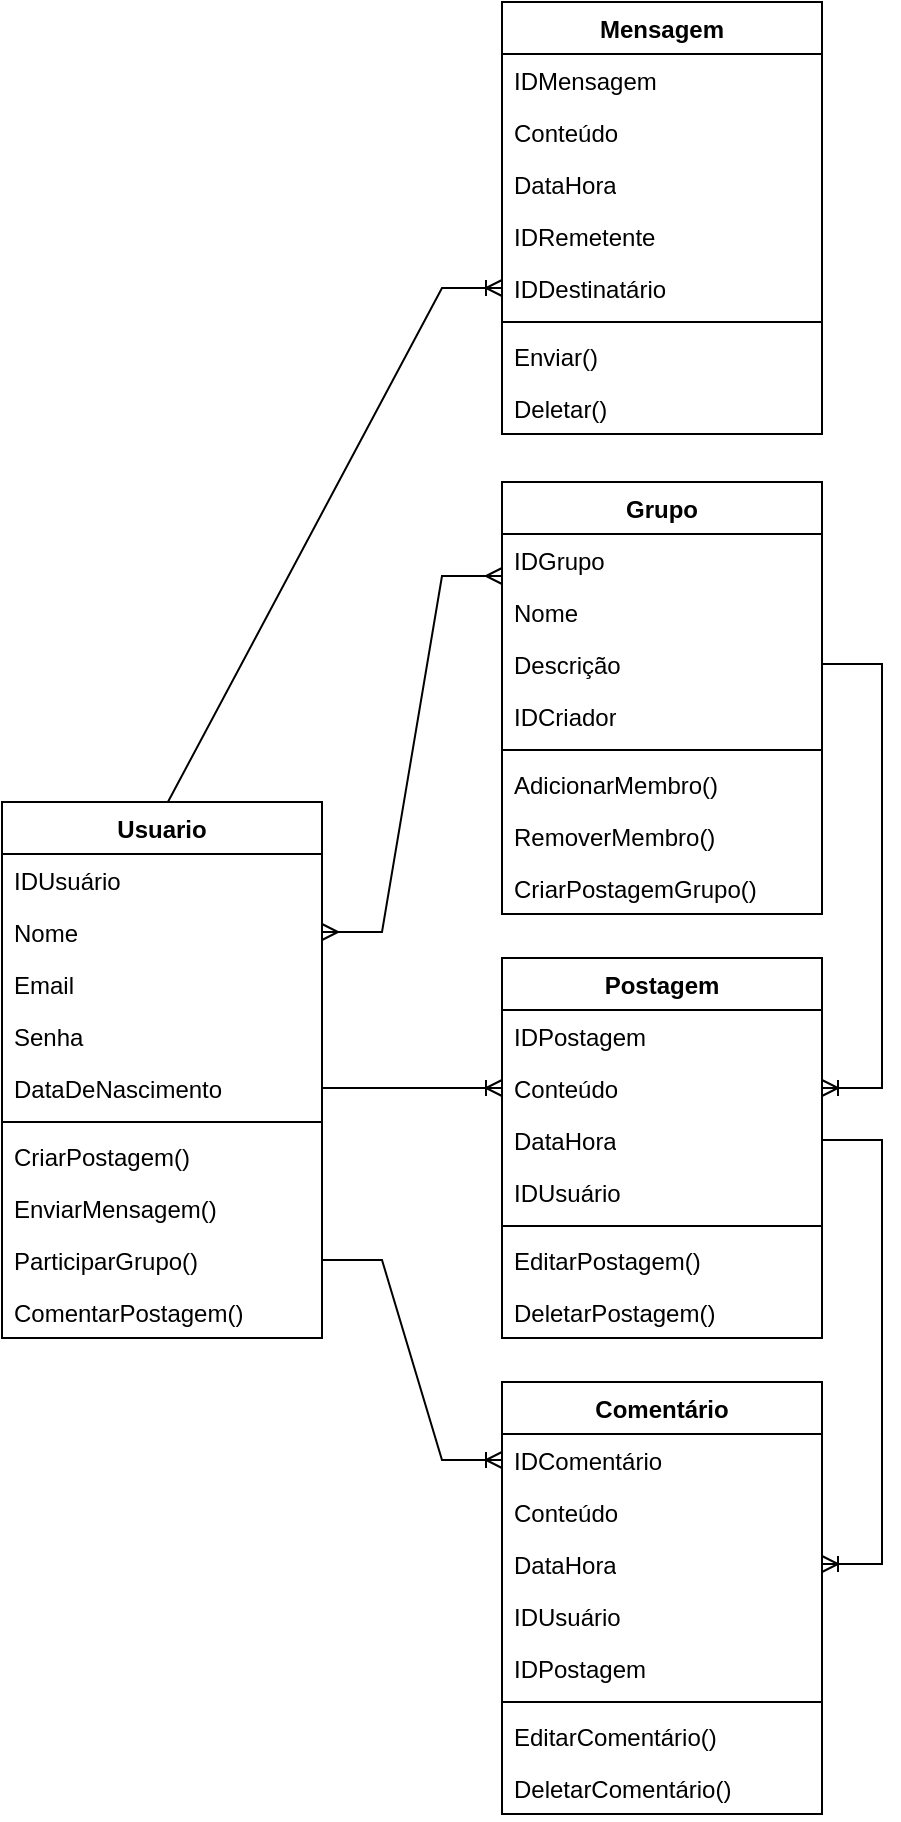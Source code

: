 <mxfile version="24.2.0" type="github">
  <diagram name="Página-1" id="ScOz7lRfuuDPGAUyPSYI">
    <mxGraphModel dx="2049" dy="2283" grid="1" gridSize="10" guides="1" tooltips="1" connect="1" arrows="1" fold="1" page="1" pageScale="1" pageWidth="827" pageHeight="1169" math="0" shadow="0">
      <root>
        <mxCell id="0" />
        <mxCell id="1" parent="0" />
        <mxCell id="bwcWV5bhVWTpJd34gHUj-1" value="Usuario" style="swimlane;fontStyle=1;align=center;verticalAlign=top;childLayout=stackLayout;horizontal=1;startSize=26;horizontalStack=0;resizeParent=1;resizeParentMax=0;resizeLast=0;collapsible=1;marginBottom=0;whiteSpace=wrap;html=1;" vertex="1" parent="1">
          <mxGeometry x="30" y="160" width="160" height="268" as="geometry" />
        </mxCell>
        <mxCell id="bwcWV5bhVWTpJd34gHUj-2" value="IDUsuário" style="text;strokeColor=none;fillColor=none;align=left;verticalAlign=top;spacingLeft=4;spacingRight=4;overflow=hidden;rotatable=0;points=[[0,0.5],[1,0.5]];portConstraint=eastwest;whiteSpace=wrap;html=1;" vertex="1" parent="bwcWV5bhVWTpJd34gHUj-1">
          <mxGeometry y="26" width="160" height="26" as="geometry" />
        </mxCell>
        <mxCell id="bwcWV5bhVWTpJd34gHUj-22" value="Nome" style="text;strokeColor=none;fillColor=none;align=left;verticalAlign=top;spacingLeft=4;spacingRight=4;overflow=hidden;rotatable=0;points=[[0,0.5],[1,0.5]];portConstraint=eastwest;whiteSpace=wrap;html=1;" vertex="1" parent="bwcWV5bhVWTpJd34gHUj-1">
          <mxGeometry y="52" width="160" height="26" as="geometry" />
        </mxCell>
        <mxCell id="bwcWV5bhVWTpJd34gHUj-21" value="Email" style="text;strokeColor=none;fillColor=none;align=left;verticalAlign=top;spacingLeft=4;spacingRight=4;overflow=hidden;rotatable=0;points=[[0,0.5],[1,0.5]];portConstraint=eastwest;whiteSpace=wrap;html=1;" vertex="1" parent="bwcWV5bhVWTpJd34gHUj-1">
          <mxGeometry y="78" width="160" height="26" as="geometry" />
        </mxCell>
        <mxCell id="bwcWV5bhVWTpJd34gHUj-23" value="Senha" style="text;strokeColor=none;fillColor=none;align=left;verticalAlign=top;spacingLeft=4;spacingRight=4;overflow=hidden;rotatable=0;points=[[0,0.5],[1,0.5]];portConstraint=eastwest;whiteSpace=wrap;html=1;" vertex="1" parent="bwcWV5bhVWTpJd34gHUj-1">
          <mxGeometry y="104" width="160" height="26" as="geometry" />
        </mxCell>
        <mxCell id="bwcWV5bhVWTpJd34gHUj-24" value="DataDeNascimento" style="text;strokeColor=none;fillColor=none;align=left;verticalAlign=top;spacingLeft=4;spacingRight=4;overflow=hidden;rotatable=0;points=[[0,0.5],[1,0.5]];portConstraint=eastwest;whiteSpace=wrap;html=1;" vertex="1" parent="bwcWV5bhVWTpJd34gHUj-1">
          <mxGeometry y="130" width="160" height="26" as="geometry" />
        </mxCell>
        <mxCell id="bwcWV5bhVWTpJd34gHUj-3" value="" style="line;strokeWidth=1;fillColor=none;align=left;verticalAlign=middle;spacingTop=-1;spacingLeft=3;spacingRight=3;rotatable=0;labelPosition=right;points=[];portConstraint=eastwest;strokeColor=inherit;" vertex="1" parent="bwcWV5bhVWTpJd34gHUj-1">
          <mxGeometry y="156" width="160" height="8" as="geometry" />
        </mxCell>
        <mxCell id="bwcWV5bhVWTpJd34gHUj-4" value="CriarPostagem()" style="text;strokeColor=none;fillColor=none;align=left;verticalAlign=top;spacingLeft=4;spacingRight=4;overflow=hidden;rotatable=0;points=[[0,0.5],[1,0.5]];portConstraint=eastwest;whiteSpace=wrap;html=1;" vertex="1" parent="bwcWV5bhVWTpJd34gHUj-1">
          <mxGeometry y="164" width="160" height="26" as="geometry" />
        </mxCell>
        <mxCell id="bwcWV5bhVWTpJd34gHUj-26" value="EnviarMensagem()" style="text;strokeColor=none;fillColor=none;align=left;verticalAlign=top;spacingLeft=4;spacingRight=4;overflow=hidden;rotatable=0;points=[[0,0.5],[1,0.5]];portConstraint=eastwest;whiteSpace=wrap;html=1;" vertex="1" parent="bwcWV5bhVWTpJd34gHUj-1">
          <mxGeometry y="190" width="160" height="26" as="geometry" />
        </mxCell>
        <mxCell id="bwcWV5bhVWTpJd34gHUj-27" value="ParticiparGrupo()" style="text;strokeColor=none;fillColor=none;align=left;verticalAlign=top;spacingLeft=4;spacingRight=4;overflow=hidden;rotatable=0;points=[[0,0.5],[1,0.5]];portConstraint=eastwest;whiteSpace=wrap;html=1;" vertex="1" parent="bwcWV5bhVWTpJd34gHUj-1">
          <mxGeometry y="216" width="160" height="26" as="geometry" />
        </mxCell>
        <mxCell id="bwcWV5bhVWTpJd34gHUj-25" value="ComentarPostagem()" style="text;strokeColor=none;fillColor=none;align=left;verticalAlign=top;spacingLeft=4;spacingRight=4;overflow=hidden;rotatable=0;points=[[0,0.5],[1,0.5]];portConstraint=eastwest;whiteSpace=wrap;html=1;" vertex="1" parent="bwcWV5bhVWTpJd34gHUj-1">
          <mxGeometry y="242" width="160" height="26" as="geometry" />
        </mxCell>
        <mxCell id="bwcWV5bhVWTpJd34gHUj-5" value="Postagem&lt;div&gt;&lt;br&gt;&lt;/div&gt;" style="swimlane;fontStyle=1;align=center;verticalAlign=top;childLayout=stackLayout;horizontal=1;startSize=26;horizontalStack=0;resizeParent=1;resizeParentMax=0;resizeLast=0;collapsible=1;marginBottom=0;whiteSpace=wrap;html=1;" vertex="1" parent="1">
          <mxGeometry x="280" y="238" width="160" height="190" as="geometry" />
        </mxCell>
        <mxCell id="bwcWV5bhVWTpJd34gHUj-6" value="IDPostagem" style="text;strokeColor=none;fillColor=none;align=left;verticalAlign=top;spacingLeft=4;spacingRight=4;overflow=hidden;rotatable=0;points=[[0,0.5],[1,0.5]];portConstraint=eastwest;whiteSpace=wrap;html=1;" vertex="1" parent="bwcWV5bhVWTpJd34gHUj-5">
          <mxGeometry y="26" width="160" height="26" as="geometry" />
        </mxCell>
        <mxCell id="bwcWV5bhVWTpJd34gHUj-30" value="Conteúdo" style="text;strokeColor=none;fillColor=none;align=left;verticalAlign=top;spacingLeft=4;spacingRight=4;overflow=hidden;rotatable=0;points=[[0,0.5],[1,0.5]];portConstraint=eastwest;whiteSpace=wrap;html=1;" vertex="1" parent="bwcWV5bhVWTpJd34gHUj-5">
          <mxGeometry y="52" width="160" height="26" as="geometry" />
        </mxCell>
        <mxCell id="bwcWV5bhVWTpJd34gHUj-29" value="DataHora" style="text;strokeColor=none;fillColor=none;align=left;verticalAlign=top;spacingLeft=4;spacingRight=4;overflow=hidden;rotatable=0;points=[[0,0.5],[1,0.5]];portConstraint=eastwest;whiteSpace=wrap;html=1;" vertex="1" parent="bwcWV5bhVWTpJd34gHUj-5">
          <mxGeometry y="78" width="160" height="26" as="geometry" />
        </mxCell>
        <mxCell id="bwcWV5bhVWTpJd34gHUj-28" value="IDUsuário" style="text;strokeColor=none;fillColor=none;align=left;verticalAlign=top;spacingLeft=4;spacingRight=4;overflow=hidden;rotatable=0;points=[[0,0.5],[1,0.5]];portConstraint=eastwest;whiteSpace=wrap;html=1;" vertex="1" parent="bwcWV5bhVWTpJd34gHUj-5">
          <mxGeometry y="104" width="160" height="26" as="geometry" />
        </mxCell>
        <mxCell id="bwcWV5bhVWTpJd34gHUj-7" value="" style="line;strokeWidth=1;fillColor=none;align=left;verticalAlign=middle;spacingTop=-1;spacingLeft=3;spacingRight=3;rotatable=0;labelPosition=right;points=[];portConstraint=eastwest;strokeColor=inherit;" vertex="1" parent="bwcWV5bhVWTpJd34gHUj-5">
          <mxGeometry y="130" width="160" height="8" as="geometry" />
        </mxCell>
        <mxCell id="bwcWV5bhVWTpJd34gHUj-31" value="EditarPostagem()" style="text;strokeColor=none;fillColor=none;align=left;verticalAlign=top;spacingLeft=4;spacingRight=4;overflow=hidden;rotatable=0;points=[[0,0.5],[1,0.5]];portConstraint=eastwest;whiteSpace=wrap;html=1;" vertex="1" parent="bwcWV5bhVWTpJd34gHUj-5">
          <mxGeometry y="138" width="160" height="26" as="geometry" />
        </mxCell>
        <mxCell id="bwcWV5bhVWTpJd34gHUj-8" value="DeletarPostagem()" style="text;strokeColor=none;fillColor=none;align=left;verticalAlign=top;spacingLeft=4;spacingRight=4;overflow=hidden;rotatable=0;points=[[0,0.5],[1,0.5]];portConstraint=eastwest;whiteSpace=wrap;html=1;" vertex="1" parent="bwcWV5bhVWTpJd34gHUj-5">
          <mxGeometry y="164" width="160" height="26" as="geometry" />
        </mxCell>
        <mxCell id="bwcWV5bhVWTpJd34gHUj-9" value="Comentário&lt;div&gt;&lt;br&gt;&lt;/div&gt;" style="swimlane;fontStyle=1;align=center;verticalAlign=top;childLayout=stackLayout;horizontal=1;startSize=26;horizontalStack=0;resizeParent=1;resizeParentMax=0;resizeLast=0;collapsible=1;marginBottom=0;whiteSpace=wrap;html=1;" vertex="1" parent="1">
          <mxGeometry x="280" y="450" width="160" height="216" as="geometry" />
        </mxCell>
        <mxCell id="bwcWV5bhVWTpJd34gHUj-10" value=" IDComentário" style="text;strokeColor=none;fillColor=none;align=left;verticalAlign=top;spacingLeft=4;spacingRight=4;overflow=hidden;rotatable=0;points=[[0,0.5],[1,0.5]];portConstraint=eastwest;whiteSpace=wrap;html=1;" vertex="1" parent="bwcWV5bhVWTpJd34gHUj-9">
          <mxGeometry y="26" width="160" height="26" as="geometry" />
        </mxCell>
        <mxCell id="bwcWV5bhVWTpJd34gHUj-33" value="Conteúdo" style="text;strokeColor=none;fillColor=none;align=left;verticalAlign=top;spacingLeft=4;spacingRight=4;overflow=hidden;rotatable=0;points=[[0,0.5],[1,0.5]];portConstraint=eastwest;whiteSpace=wrap;html=1;" vertex="1" parent="bwcWV5bhVWTpJd34gHUj-9">
          <mxGeometry y="52" width="160" height="26" as="geometry" />
        </mxCell>
        <mxCell id="bwcWV5bhVWTpJd34gHUj-34" value="DataHora" style="text;strokeColor=none;fillColor=none;align=left;verticalAlign=top;spacingLeft=4;spacingRight=4;overflow=hidden;rotatable=0;points=[[0,0.5],[1,0.5]];portConstraint=eastwest;whiteSpace=wrap;html=1;" vertex="1" parent="bwcWV5bhVWTpJd34gHUj-9">
          <mxGeometry y="78" width="160" height="26" as="geometry" />
        </mxCell>
        <mxCell id="bwcWV5bhVWTpJd34gHUj-32" value=" IDUsuário" style="text;strokeColor=none;fillColor=none;align=left;verticalAlign=top;spacingLeft=4;spacingRight=4;overflow=hidden;rotatable=0;points=[[0,0.5],[1,0.5]];portConstraint=eastwest;whiteSpace=wrap;html=1;" vertex="1" parent="bwcWV5bhVWTpJd34gHUj-9">
          <mxGeometry y="104" width="160" height="26" as="geometry" />
        </mxCell>
        <mxCell id="bwcWV5bhVWTpJd34gHUj-35" value="IDPostagem" style="text;strokeColor=none;fillColor=none;align=left;verticalAlign=top;spacingLeft=4;spacingRight=4;overflow=hidden;rotatable=0;points=[[0,0.5],[1,0.5]];portConstraint=eastwest;whiteSpace=wrap;html=1;" vertex="1" parent="bwcWV5bhVWTpJd34gHUj-9">
          <mxGeometry y="130" width="160" height="26" as="geometry" />
        </mxCell>
        <mxCell id="bwcWV5bhVWTpJd34gHUj-11" value="" style="line;strokeWidth=1;fillColor=none;align=left;verticalAlign=middle;spacingTop=-1;spacingLeft=3;spacingRight=3;rotatable=0;labelPosition=right;points=[];portConstraint=eastwest;strokeColor=inherit;" vertex="1" parent="bwcWV5bhVWTpJd34gHUj-9">
          <mxGeometry y="156" width="160" height="8" as="geometry" />
        </mxCell>
        <mxCell id="bwcWV5bhVWTpJd34gHUj-12" value="EditarComentário()" style="text;strokeColor=none;fillColor=none;align=left;verticalAlign=top;spacingLeft=4;spacingRight=4;overflow=hidden;rotatable=0;points=[[0,0.5],[1,0.5]];portConstraint=eastwest;whiteSpace=wrap;html=1;" vertex="1" parent="bwcWV5bhVWTpJd34gHUj-9">
          <mxGeometry y="164" width="160" height="26" as="geometry" />
        </mxCell>
        <mxCell id="bwcWV5bhVWTpJd34gHUj-37" value="DeletarComentário()&lt;div&gt;&lt;br&gt;&lt;/div&gt;" style="text;strokeColor=none;fillColor=none;align=left;verticalAlign=top;spacingLeft=4;spacingRight=4;overflow=hidden;rotatable=0;points=[[0,0.5],[1,0.5]];portConstraint=eastwest;whiteSpace=wrap;html=1;" vertex="1" parent="bwcWV5bhVWTpJd34gHUj-9">
          <mxGeometry y="190" width="160" height="26" as="geometry" />
        </mxCell>
        <mxCell id="bwcWV5bhVWTpJd34gHUj-13" value="Grupo&lt;span style=&quot;color: rgba(0, 0, 0, 0); font-family: monospace; font-size: 0px; font-weight: 400; text-align: start; text-wrap: nowrap;&quot;&gt;%3CmxGraphModel%3E%3Croot%3E%3CmxCell%20id%3D%220%22%2F%3E%3CmxCell%20id%3D%221%22%20parent%3D%220%22%2F%3E%3CmxCell%20id%3D%222%22%20value%3D%22Usuario%22%20style%3D%22swimlane%3BfontStyle%3D1%3Balign%3Dcenter%3BverticalAlign%3Dtop%3BchildLayout%3DstackLayout%3Bhorizontal%3D1%3BstartSize%3D26%3BhorizontalStack%3D0%3BresizeParent%3D1%3BresizeParentMax%3D0%3BresizeLast%3D0%3Bcollapsible%3D1%3BmarginBottom%3D0%3BwhiteSpace%3Dwrap%3Bhtml%3D1%3B%22%20vertex%3D%221%22%20parent%3D%221%22%3E%3CmxGeometry%20x%3D%22330%22%20y%3D%22360%22%20width%3D%22160%22%20height%3D%2286%22%20as%3D%22geometry%22%2F%3E%3C%2FmxCell%3E%3CmxCell%20id%3D%223%22%20value%3D%22%2B%20field%3A%20type%22%20style%3D%22text%3BstrokeColor%3Dnone%3BfillColor%3Dnone%3Balign%3Dleft%3BverticalAlign%3Dtop%3BspacingLeft%3D4%3BspacingRight%3D4%3Boverflow%3Dhidden%3Brotatable%3D0%3Bpoints%3D%5B%5B0%2C0.5%5D%2C%5B1%2C0.5%5D%5D%3BportConstraint%3Deastwest%3BwhiteSpace%3Dwrap%3Bhtml%3D1%3B%22%20vertex%3D%221%22%20parent%3D%222%22%3E%3CmxGeometry%20y%3D%2226%22%20width%3D%22160%22%20height%3D%2226%22%20as%3D%22geometry%22%2F%3E%3C%2FmxCell%3E%3CmxCell%20id%3D%224%22%20value%3D%22%22%20style%3D%22line%3BstrokeWidth%3D1%3BfillColor%3Dnone%3Balign%3Dleft%3BverticalAlign%3Dmiddle%3BspacingTop%3D-1%3BspacingLeft%3D3%3BspacingRight%3D3%3Brotatable%3D0%3BlabelPosition%3Dright%3Bpoints%3D%5B%5D%3BportConstraint%3Deastwest%3BstrokeColor%3Dinherit%3B%22%20vertex%3D%221%22%20parent%3D%222%22%3E%3CmxGeometry%20y%3D%2252%22%20width%3D%22160%22%20height%3D%228%22%20as%3D%22geometry%22%2F%3E%3C%2FmxCell%3E%3CmxCell%20id%3D%225%22%20value%3D%22%2B%20method(type)%3A%20type%22%20style%3D%22text%3BstrokeColor%3Dnone%3BfillColor%3Dnone%3Balign%3Dleft%3BverticalAlign%3Dtop%3BspacingLeft%3D4%3BspacingRight%3D4%3Boverflow%3Dhidden%3Brotatable%3D0%3Bpoints%3D%5B%5B0%2C0.5%5D%2C%5B1%2C0.5%5D%5D%3BportConstraint%3Deastwest%3BwhiteSpace%3Dwrap%3Bhtml%3D1%3B%22%20vertex%3D%221%22%20parent%3D%222%22%3E%3CmxGeometry%20y%3D%2260%22%20width%3D%22160%22%20height%3D%2226%22%20as%3D%22geometry%22%2F%3E%3C%2FmxCell%3E%3C%2Froot%3E%3C%2FmxGraphModel%3E&lt;/span&gt;" style="swimlane;fontStyle=1;align=center;verticalAlign=top;childLayout=stackLayout;horizontal=1;startSize=26;horizontalStack=0;resizeParent=1;resizeParentMax=0;resizeLast=0;collapsible=1;marginBottom=0;whiteSpace=wrap;html=1;" vertex="1" parent="1">
          <mxGeometry x="280" width="160" height="216" as="geometry" />
        </mxCell>
        <mxCell id="bwcWV5bhVWTpJd34gHUj-38" value="IDGrupo" style="text;strokeColor=none;fillColor=none;align=left;verticalAlign=top;spacingLeft=4;spacingRight=4;overflow=hidden;rotatable=0;points=[[0,0.5],[1,0.5]];portConstraint=eastwest;whiteSpace=wrap;html=1;" vertex="1" parent="bwcWV5bhVWTpJd34gHUj-13">
          <mxGeometry y="26" width="160" height="26" as="geometry" />
        </mxCell>
        <mxCell id="bwcWV5bhVWTpJd34gHUj-39" value="Nome" style="text;strokeColor=none;fillColor=none;align=left;verticalAlign=top;spacingLeft=4;spacingRight=4;overflow=hidden;rotatable=0;points=[[0,0.5],[1,0.5]];portConstraint=eastwest;whiteSpace=wrap;html=1;" vertex="1" parent="bwcWV5bhVWTpJd34gHUj-13">
          <mxGeometry y="52" width="160" height="26" as="geometry" />
        </mxCell>
        <mxCell id="bwcWV5bhVWTpJd34gHUj-44" value="Descrição" style="text;strokeColor=none;fillColor=none;align=left;verticalAlign=top;spacingLeft=4;spacingRight=4;overflow=hidden;rotatable=0;points=[[0,0.5],[1,0.5]];portConstraint=eastwest;whiteSpace=wrap;html=1;" vertex="1" parent="bwcWV5bhVWTpJd34gHUj-13">
          <mxGeometry y="78" width="160" height="26" as="geometry" />
        </mxCell>
        <mxCell id="bwcWV5bhVWTpJd34gHUj-14" value="IDCriador" style="text;strokeColor=none;fillColor=none;align=left;verticalAlign=top;spacingLeft=4;spacingRight=4;overflow=hidden;rotatable=0;points=[[0,0.5],[1,0.5]];portConstraint=eastwest;whiteSpace=wrap;html=1;" vertex="1" parent="bwcWV5bhVWTpJd34gHUj-13">
          <mxGeometry y="104" width="160" height="26" as="geometry" />
        </mxCell>
        <mxCell id="bwcWV5bhVWTpJd34gHUj-15" value="" style="line;strokeWidth=1;fillColor=none;align=left;verticalAlign=middle;spacingTop=-1;spacingLeft=3;spacingRight=3;rotatable=0;labelPosition=right;points=[];portConstraint=eastwest;strokeColor=inherit;" vertex="1" parent="bwcWV5bhVWTpJd34gHUj-13">
          <mxGeometry y="130" width="160" height="8" as="geometry" />
        </mxCell>
        <mxCell id="bwcWV5bhVWTpJd34gHUj-45" value="AdicionarMembro()" style="text;strokeColor=none;fillColor=none;align=left;verticalAlign=top;spacingLeft=4;spacingRight=4;overflow=hidden;rotatable=0;points=[[0,0.5],[1,0.5]];portConstraint=eastwest;whiteSpace=wrap;html=1;" vertex="1" parent="bwcWV5bhVWTpJd34gHUj-13">
          <mxGeometry y="138" width="160" height="26" as="geometry" />
        </mxCell>
        <mxCell id="bwcWV5bhVWTpJd34gHUj-46" value="RemoverMembro()" style="text;strokeColor=none;fillColor=none;align=left;verticalAlign=top;spacingLeft=4;spacingRight=4;overflow=hidden;rotatable=0;points=[[0,0.5],[1,0.5]];portConstraint=eastwest;whiteSpace=wrap;html=1;" vertex="1" parent="bwcWV5bhVWTpJd34gHUj-13">
          <mxGeometry y="164" width="160" height="26" as="geometry" />
        </mxCell>
        <mxCell id="bwcWV5bhVWTpJd34gHUj-16" value="CriarPostagemGrupo()" style="text;strokeColor=none;fillColor=none;align=left;verticalAlign=top;spacingLeft=4;spacingRight=4;overflow=hidden;rotatable=0;points=[[0,0.5],[1,0.5]];portConstraint=eastwest;whiteSpace=wrap;html=1;" vertex="1" parent="bwcWV5bhVWTpJd34gHUj-13">
          <mxGeometry y="190" width="160" height="26" as="geometry" />
        </mxCell>
        <mxCell id="bwcWV5bhVWTpJd34gHUj-17" value="Mensagem" style="swimlane;fontStyle=1;align=center;verticalAlign=top;childLayout=stackLayout;horizontal=1;startSize=26;horizontalStack=0;resizeParent=1;resizeParentMax=0;resizeLast=0;collapsible=1;marginBottom=0;whiteSpace=wrap;html=1;" vertex="1" parent="1">
          <mxGeometry x="280" y="-240" width="160" height="216" as="geometry" />
        </mxCell>
        <mxCell id="bwcWV5bhVWTpJd34gHUj-18" value="IDMensagem" style="text;strokeColor=none;fillColor=none;align=left;verticalAlign=top;spacingLeft=4;spacingRight=4;overflow=hidden;rotatable=0;points=[[0,0.5],[1,0.5]];portConstraint=eastwest;whiteSpace=wrap;html=1;" vertex="1" parent="bwcWV5bhVWTpJd34gHUj-17">
          <mxGeometry y="26" width="160" height="26" as="geometry" />
        </mxCell>
        <mxCell id="bwcWV5bhVWTpJd34gHUj-48" value="Conteúdo" style="text;strokeColor=none;fillColor=none;align=left;verticalAlign=top;spacingLeft=4;spacingRight=4;overflow=hidden;rotatable=0;points=[[0,0.5],[1,0.5]];portConstraint=eastwest;whiteSpace=wrap;html=1;" vertex="1" parent="bwcWV5bhVWTpJd34gHUj-17">
          <mxGeometry y="52" width="160" height="26" as="geometry" />
        </mxCell>
        <mxCell id="bwcWV5bhVWTpJd34gHUj-49" value="DataHora" style="text;strokeColor=none;fillColor=none;align=left;verticalAlign=top;spacingLeft=4;spacingRight=4;overflow=hidden;rotatable=0;points=[[0,0.5],[1,0.5]];portConstraint=eastwest;whiteSpace=wrap;html=1;" vertex="1" parent="bwcWV5bhVWTpJd34gHUj-17">
          <mxGeometry y="78" width="160" height="26" as="geometry" />
        </mxCell>
        <mxCell id="bwcWV5bhVWTpJd34gHUj-50" value=" IDRemetente" style="text;strokeColor=none;fillColor=none;align=left;verticalAlign=top;spacingLeft=4;spacingRight=4;overflow=hidden;rotatable=0;points=[[0,0.5],[1,0.5]];portConstraint=eastwest;whiteSpace=wrap;html=1;" vertex="1" parent="bwcWV5bhVWTpJd34gHUj-17">
          <mxGeometry y="104" width="160" height="26" as="geometry" />
        </mxCell>
        <mxCell id="bwcWV5bhVWTpJd34gHUj-47" value="IDDestinatário" style="text;strokeColor=none;fillColor=none;align=left;verticalAlign=top;spacingLeft=4;spacingRight=4;overflow=hidden;rotatable=0;points=[[0,0.5],[1,0.5]];portConstraint=eastwest;whiteSpace=wrap;html=1;" vertex="1" parent="bwcWV5bhVWTpJd34gHUj-17">
          <mxGeometry y="130" width="160" height="26" as="geometry" />
        </mxCell>
        <mxCell id="bwcWV5bhVWTpJd34gHUj-19" value="" style="line;strokeWidth=1;fillColor=none;align=left;verticalAlign=middle;spacingTop=-1;spacingLeft=3;spacingRight=3;rotatable=0;labelPosition=right;points=[];portConstraint=eastwest;strokeColor=inherit;" vertex="1" parent="bwcWV5bhVWTpJd34gHUj-17">
          <mxGeometry y="156" width="160" height="8" as="geometry" />
        </mxCell>
        <mxCell id="bwcWV5bhVWTpJd34gHUj-51" value="Enviar()" style="text;strokeColor=none;fillColor=none;align=left;verticalAlign=top;spacingLeft=4;spacingRight=4;overflow=hidden;rotatable=0;points=[[0,0.5],[1,0.5]];portConstraint=eastwest;whiteSpace=wrap;html=1;" vertex="1" parent="bwcWV5bhVWTpJd34gHUj-17">
          <mxGeometry y="164" width="160" height="26" as="geometry" />
        </mxCell>
        <mxCell id="bwcWV5bhVWTpJd34gHUj-20" value="Deletar()" style="text;strokeColor=none;fillColor=none;align=left;verticalAlign=top;spacingLeft=4;spacingRight=4;overflow=hidden;rotatable=0;points=[[0,0.5],[1,0.5]];portConstraint=eastwest;whiteSpace=wrap;html=1;" vertex="1" parent="bwcWV5bhVWTpJd34gHUj-17">
          <mxGeometry y="190" width="160" height="26" as="geometry" />
        </mxCell>
        <mxCell id="bwcWV5bhVWTpJd34gHUj-52" value="" style="edgeStyle=entityRelationEdgeStyle;fontSize=12;html=1;endArrow=ERoneToMany;rounded=0;exitX=1;exitY=0.5;exitDx=0;exitDy=0;entryX=0;entryY=0.5;entryDx=0;entryDy=0;" edge="1" parent="1" source="bwcWV5bhVWTpJd34gHUj-24" target="bwcWV5bhVWTpJd34gHUj-30">
          <mxGeometry width="100" height="100" relative="1" as="geometry">
            <mxPoint x="360" y="450" as="sourcePoint" />
            <mxPoint x="370" y="174" as="targetPoint" />
          </mxGeometry>
        </mxCell>
        <mxCell id="bwcWV5bhVWTpJd34gHUj-53" value="" style="edgeStyle=entityRelationEdgeStyle;fontSize=12;html=1;endArrow=ERoneToMany;rounded=0;exitX=1;exitY=0.5;exitDx=0;exitDy=0;entryX=0;entryY=0.5;entryDx=0;entryDy=0;" edge="1" parent="1" source="bwcWV5bhVWTpJd34gHUj-27" target="bwcWV5bhVWTpJd34gHUj-10">
          <mxGeometry width="100" height="100" relative="1" as="geometry">
            <mxPoint x="360" y="450" as="sourcePoint" />
            <mxPoint x="250" y="480" as="targetPoint" />
          </mxGeometry>
        </mxCell>
        <mxCell id="bwcWV5bhVWTpJd34gHUj-54" value="" style="edgeStyle=entityRelationEdgeStyle;fontSize=12;html=1;endArrow=ERoneToMany;rounded=0;exitX=1;exitY=0.5;exitDx=0;exitDy=0;entryX=1;entryY=0.5;entryDx=0;entryDy=0;" edge="1" parent="1" source="bwcWV5bhVWTpJd34gHUj-29" target="bwcWV5bhVWTpJd34gHUj-34">
          <mxGeometry width="100" height="100" relative="1" as="geometry">
            <mxPoint x="360" y="450" as="sourcePoint" />
            <mxPoint x="460" y="350" as="targetPoint" />
          </mxGeometry>
        </mxCell>
        <mxCell id="bwcWV5bhVWTpJd34gHUj-55" value="" style="edgeStyle=entityRelationEdgeStyle;fontSize=12;html=1;endArrow=ERmany;startArrow=ERmany;rounded=0;exitX=1;exitY=0.5;exitDx=0;exitDy=0;" edge="1" parent="1" source="bwcWV5bhVWTpJd34gHUj-22">
          <mxGeometry width="100" height="100" relative="1" as="geometry">
            <mxPoint x="360" y="360" as="sourcePoint" />
            <mxPoint x="280" y="47" as="targetPoint" />
          </mxGeometry>
        </mxCell>
        <mxCell id="bwcWV5bhVWTpJd34gHUj-58" value="" style="edgeStyle=entityRelationEdgeStyle;fontSize=12;html=1;endArrow=ERoneToMany;rounded=0;exitX=0.331;exitY=0;exitDx=0;exitDy=0;exitPerimeter=0;" edge="1" parent="1" source="bwcWV5bhVWTpJd34gHUj-1" target="bwcWV5bhVWTpJd34gHUj-47">
          <mxGeometry width="100" height="100" relative="1" as="geometry">
            <mxPoint x="-30" y="230" as="sourcePoint" />
            <mxPoint x="460" y="200" as="targetPoint" />
          </mxGeometry>
        </mxCell>
        <mxCell id="bwcWV5bhVWTpJd34gHUj-59" value="" style="edgeStyle=entityRelationEdgeStyle;fontSize=12;html=1;endArrow=ERoneToMany;rounded=0;exitX=1;exitY=0.5;exitDx=0;exitDy=0;entryX=1;entryY=0.5;entryDx=0;entryDy=0;" edge="1" parent="1" source="bwcWV5bhVWTpJd34gHUj-44" target="bwcWV5bhVWTpJd34gHUj-30">
          <mxGeometry width="100" height="100" relative="1" as="geometry">
            <mxPoint x="360" y="300" as="sourcePoint" />
            <mxPoint x="510" y="270" as="targetPoint" />
          </mxGeometry>
        </mxCell>
      </root>
    </mxGraphModel>
  </diagram>
</mxfile>
